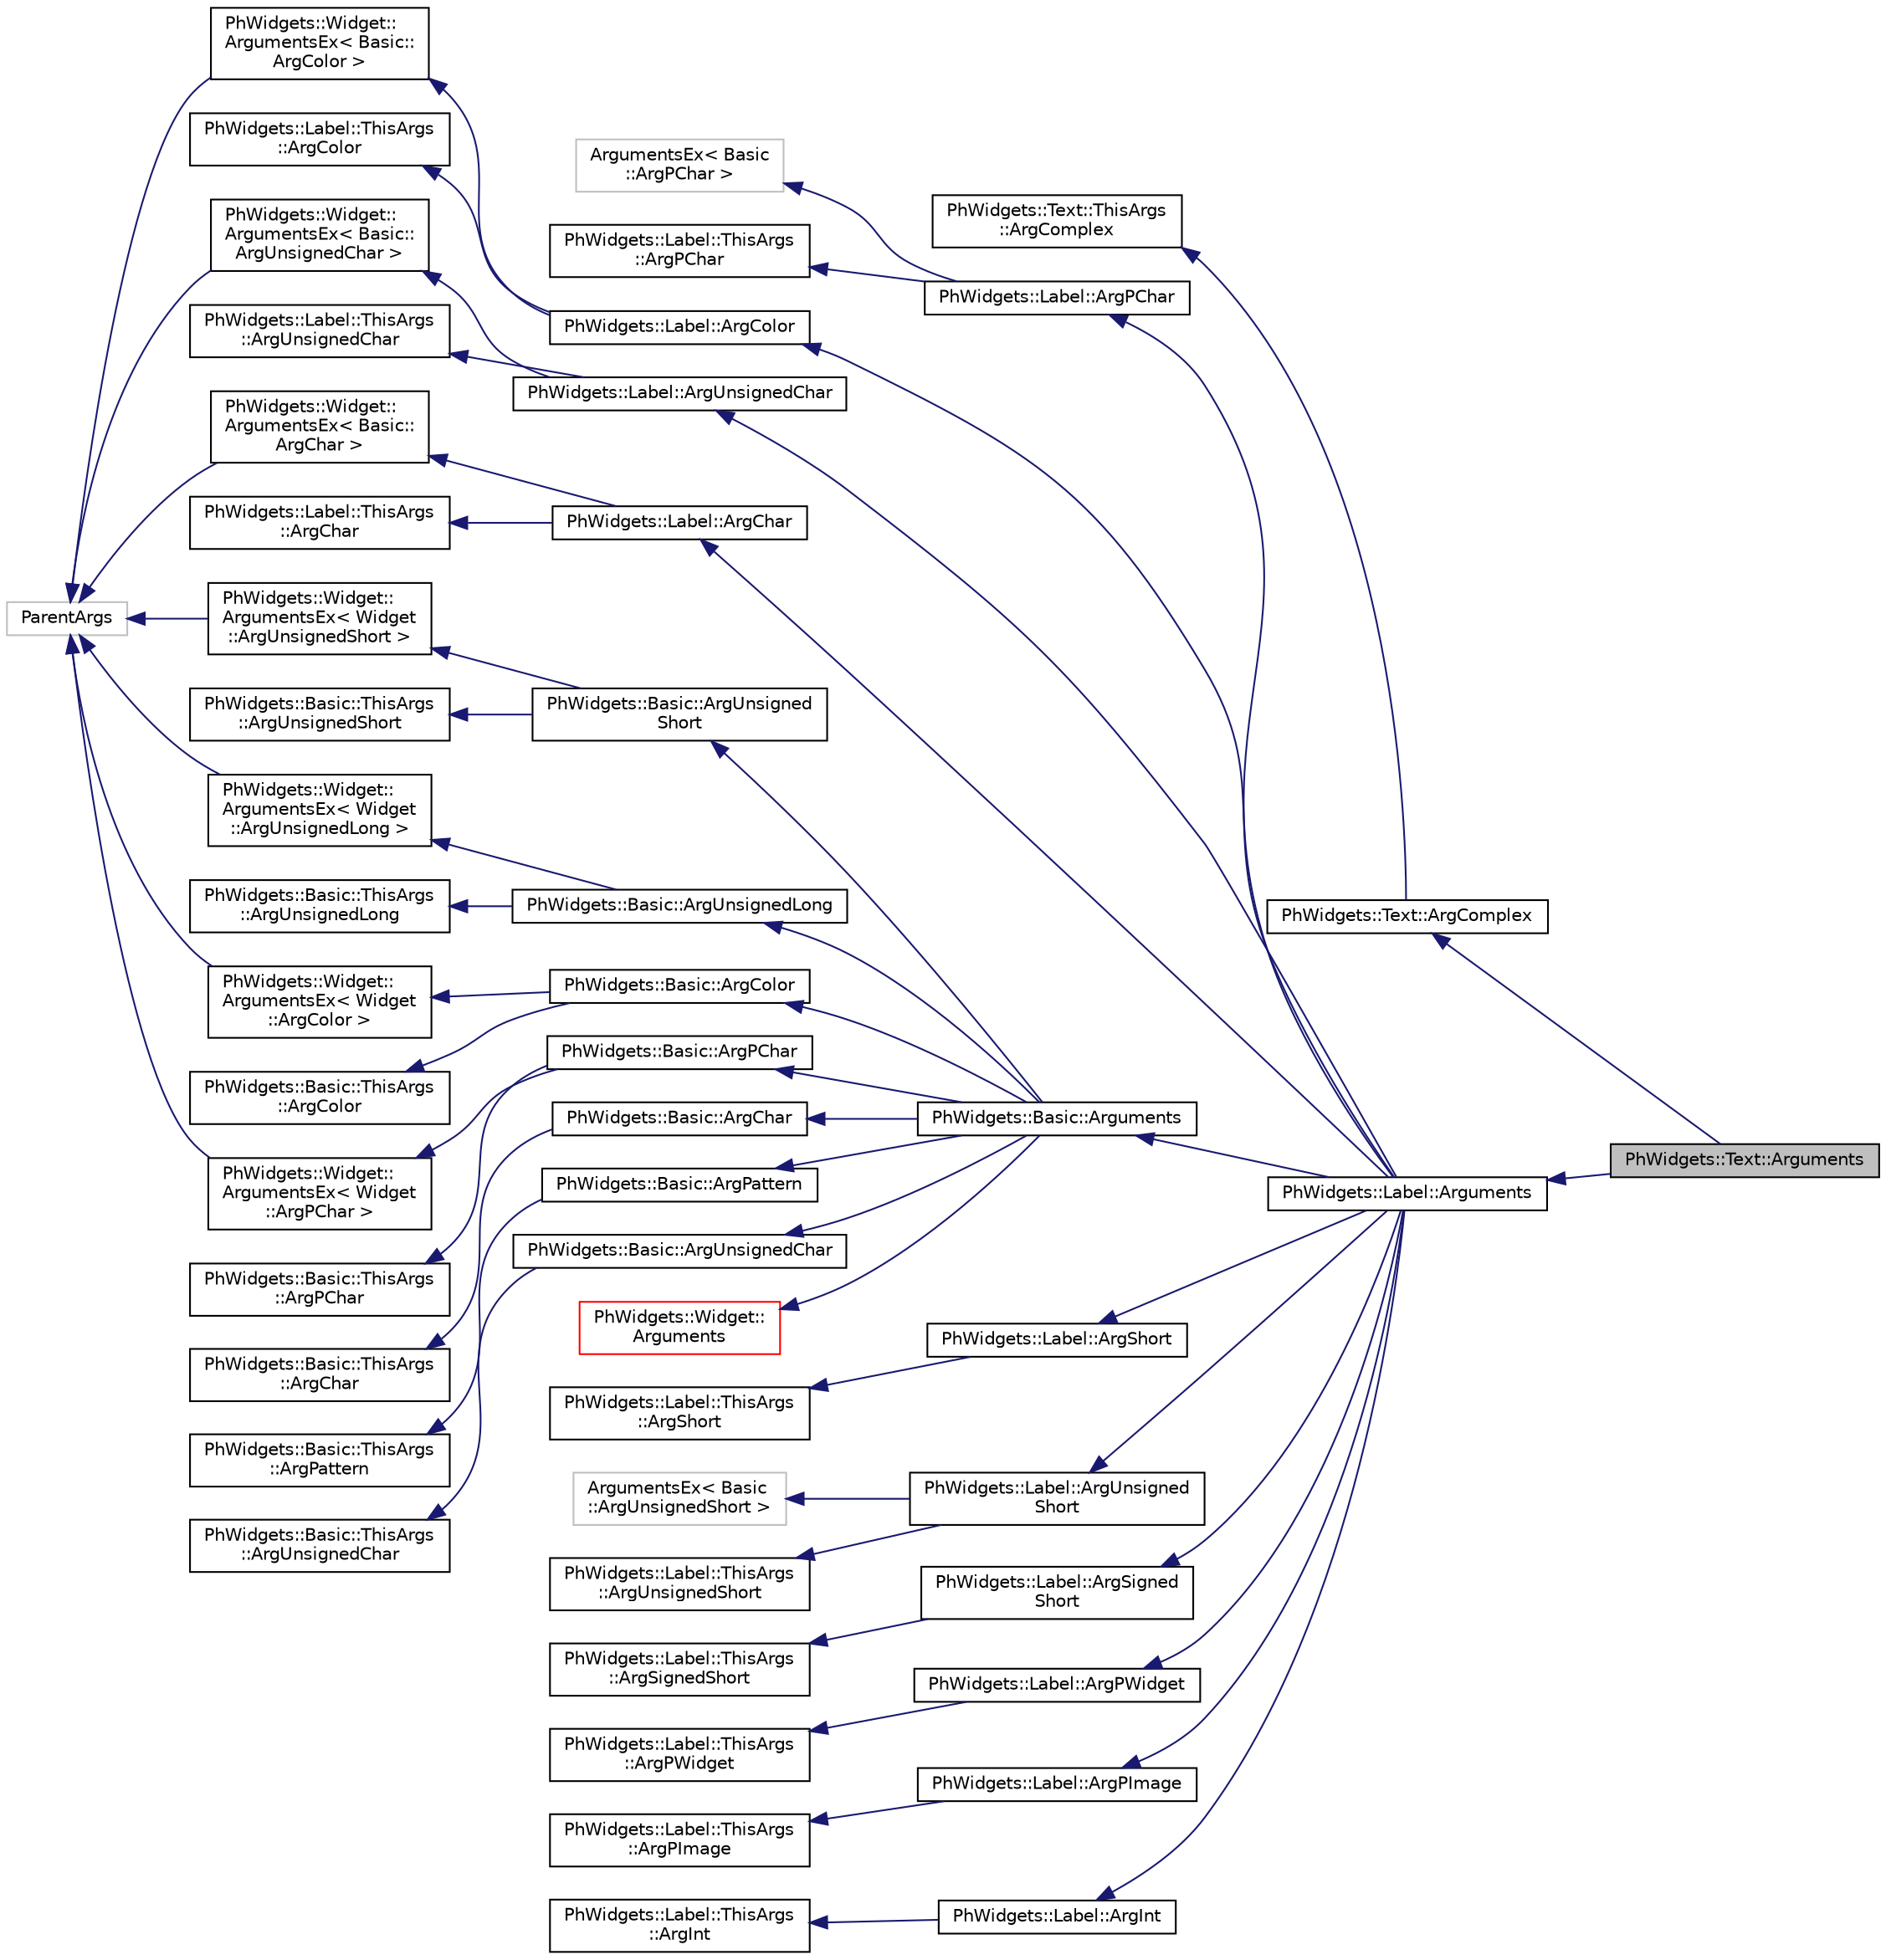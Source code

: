 digraph "PhWidgets::Text::Arguments"
{
  edge [fontname="Helvetica",fontsize="10",labelfontname="Helvetica",labelfontsize="10"];
  node [fontname="Helvetica",fontsize="10",shape=record];
  rankdir="LR";
  Node78 [label="PhWidgets::Text::Arguments",height=0.2,width=0.4,color="black", fillcolor="grey75", style="filled", fontcolor="black"];
  Node79 -> Node78 [dir="back",color="midnightblue",fontsize="10",style="solid",fontname="Helvetica"];
  Node79 [label="PhWidgets::Text::ArgComplex",height=0.2,width=0.4,color="black", fillcolor="white", style="filled",URL="$struct_ph_widgets_1_1_text_1_1_arg_complex.html"];
  Node80 -> Node79 [dir="back",color="midnightblue",fontsize="10",style="solid",fontname="Helvetica"];
  Node80 [label="PhWidgets::Text::ThisArgs\l::ArgComplex",height=0.2,width=0.4,color="black", fillcolor="white", style="filled",URL="$struct_ph_widgets_1_1_text_1_1_this_args_1_1_arg_complex.html"];
  Node81 -> Node78 [dir="back",color="midnightblue",fontsize="10",style="solid",fontname="Helvetica"];
  Node81 [label="PhWidgets::Label::Arguments",height=0.2,width=0.4,color="black", fillcolor="white", style="filled",URL="$struct_ph_widgets_1_1_label_1_1_arguments.html"];
  Node82 -> Node81 [dir="back",color="midnightblue",fontsize="10",style="solid",fontname="Helvetica"];
  Node82 [label="PhWidgets::Label::ArgPChar",height=0.2,width=0.4,color="black", fillcolor="white", style="filled",URL="$struct_ph_widgets_1_1_label_1_1_arg_p_char.html"];
  Node83 -> Node82 [dir="back",color="midnightblue",fontsize="10",style="solid",fontname="Helvetica"];
  Node83 [label="ArgumentsEx\< Basic\l::ArgPChar \>",height=0.2,width=0.4,color="grey75", fillcolor="white", style="filled"];
  Node84 -> Node82 [dir="back",color="midnightblue",fontsize="10",style="solid",fontname="Helvetica"];
  Node84 [label="PhWidgets::Label::ThisArgs\l::ArgPChar",height=0.2,width=0.4,color="black", fillcolor="white", style="filled",URL="$struct_ph_widgets_1_1_label_1_1_this_args_1_1_arg_p_char.html"];
  Node85 -> Node81 [dir="back",color="midnightblue",fontsize="10",style="solid",fontname="Helvetica"];
  Node85 [label="PhWidgets::Label::ArgColor",height=0.2,width=0.4,color="black", fillcolor="white", style="filled",URL="$struct_ph_widgets_1_1_label_1_1_arg_color.html"];
  Node86 -> Node85 [dir="back",color="midnightblue",fontsize="10",style="solid",fontname="Helvetica"];
  Node86 [label="PhWidgets::Widget::\lArgumentsEx\< Basic::\lArgColor \>",height=0.2,width=0.4,color="black", fillcolor="white", style="filled",URL="$struct_ph_widgets_1_1_widget_1_1_arguments_ex.html"];
  Node87 -> Node86 [dir="back",color="midnightblue",fontsize="10",style="solid",fontname="Helvetica"];
  Node87 [label="ParentArgs",height=0.2,width=0.4,color="grey75", fillcolor="white", style="filled"];
  Node88 -> Node85 [dir="back",color="midnightblue",fontsize="10",style="solid",fontname="Helvetica"];
  Node88 [label="PhWidgets::Label::ThisArgs\l::ArgColor",height=0.2,width=0.4,color="black", fillcolor="white", style="filled",URL="$struct_ph_widgets_1_1_label_1_1_this_args_1_1_arg_color.html"];
  Node89 -> Node81 [dir="back",color="midnightblue",fontsize="10",style="solid",fontname="Helvetica"];
  Node89 [label="PhWidgets::Label::ArgShort",height=0.2,width=0.4,color="black", fillcolor="white", style="filled",URL="$struct_ph_widgets_1_1_label_1_1_arg_short.html"];
  Node90 -> Node89 [dir="back",color="midnightblue",fontsize="10",style="solid",fontname="Helvetica"];
  Node90 [label="PhWidgets::Label::ThisArgs\l::ArgShort",height=0.2,width=0.4,color="black", fillcolor="white", style="filled",URL="$struct_ph_widgets_1_1_label_1_1_this_args_1_1_arg_short.html"];
  Node91 -> Node81 [dir="back",color="midnightblue",fontsize="10",style="solid",fontname="Helvetica"];
  Node91 [label="PhWidgets::Label::ArgUnsigned\lShort",height=0.2,width=0.4,color="black", fillcolor="white", style="filled",URL="$struct_ph_widgets_1_1_label_1_1_arg_unsigned_short.html"];
  Node92 -> Node91 [dir="back",color="midnightblue",fontsize="10",style="solid",fontname="Helvetica"];
  Node92 [label="ArgumentsEx\< Basic\l::ArgUnsignedShort \>",height=0.2,width=0.4,color="grey75", fillcolor="white", style="filled"];
  Node93 -> Node91 [dir="back",color="midnightblue",fontsize="10",style="solid",fontname="Helvetica"];
  Node93 [label="PhWidgets::Label::ThisArgs\l::ArgUnsignedShort",height=0.2,width=0.4,color="black", fillcolor="white", style="filled",URL="$struct_ph_widgets_1_1_label_1_1_this_args_1_1_arg_unsigned_short.html"];
  Node94 -> Node81 [dir="back",color="midnightblue",fontsize="10",style="solid",fontname="Helvetica"];
  Node94 [label="PhWidgets::Label::ArgSigned\lShort",height=0.2,width=0.4,color="black", fillcolor="white", style="filled",URL="$struct_ph_widgets_1_1_label_1_1_arg_signed_short.html"];
  Node95 -> Node94 [dir="back",color="midnightblue",fontsize="10",style="solid",fontname="Helvetica"];
  Node95 [label="PhWidgets::Label::ThisArgs\l::ArgSignedShort",height=0.2,width=0.4,color="black", fillcolor="white", style="filled",URL="$struct_ph_widgets_1_1_label_1_1_this_args_1_1_arg_signed_short.html"];
  Node96 -> Node81 [dir="back",color="midnightblue",fontsize="10",style="solid",fontname="Helvetica"];
  Node96 [label="PhWidgets::Label::ArgUnsignedChar",height=0.2,width=0.4,color="black", fillcolor="white", style="filled",URL="$struct_ph_widgets_1_1_label_1_1_arg_unsigned_char.html"];
  Node97 -> Node96 [dir="back",color="midnightblue",fontsize="10",style="solid",fontname="Helvetica"];
  Node97 [label="PhWidgets::Widget::\lArgumentsEx\< Basic::\lArgUnsignedChar \>",height=0.2,width=0.4,color="black", fillcolor="white", style="filled",URL="$struct_ph_widgets_1_1_widget_1_1_arguments_ex.html"];
  Node87 -> Node97 [dir="back",color="midnightblue",fontsize="10",style="solid",fontname="Helvetica"];
  Node98 -> Node96 [dir="back",color="midnightblue",fontsize="10",style="solid",fontname="Helvetica"];
  Node98 [label="PhWidgets::Label::ThisArgs\l::ArgUnsignedChar",height=0.2,width=0.4,color="black", fillcolor="white", style="filled",URL="$struct_ph_widgets_1_1_label_1_1_this_args_1_1_arg_unsigned_char.html"];
  Node99 -> Node81 [dir="back",color="midnightblue",fontsize="10",style="solid",fontname="Helvetica"];
  Node99 [label="PhWidgets::Label::ArgPWidget",height=0.2,width=0.4,color="black", fillcolor="white", style="filled",URL="$struct_ph_widgets_1_1_label_1_1_arg_p_widget.html"];
  Node100 -> Node99 [dir="back",color="midnightblue",fontsize="10",style="solid",fontname="Helvetica"];
  Node100 [label="PhWidgets::Label::ThisArgs\l::ArgPWidget",height=0.2,width=0.4,color="black", fillcolor="white", style="filled",URL="$struct_ph_widgets_1_1_label_1_1_this_args_1_1_arg_p_widget.html"];
  Node101 -> Node81 [dir="back",color="midnightblue",fontsize="10",style="solid",fontname="Helvetica"];
  Node101 [label="PhWidgets::Label::ArgChar",height=0.2,width=0.4,color="black", fillcolor="white", style="filled",URL="$struct_ph_widgets_1_1_label_1_1_arg_char.html"];
  Node102 -> Node101 [dir="back",color="midnightblue",fontsize="10",style="solid",fontname="Helvetica"];
  Node102 [label="PhWidgets::Widget::\lArgumentsEx\< Basic::\lArgChar \>",height=0.2,width=0.4,color="black", fillcolor="white", style="filled",URL="$struct_ph_widgets_1_1_widget_1_1_arguments_ex.html"];
  Node87 -> Node102 [dir="back",color="midnightblue",fontsize="10",style="solid",fontname="Helvetica"];
  Node103 -> Node101 [dir="back",color="midnightblue",fontsize="10",style="solid",fontname="Helvetica"];
  Node103 [label="PhWidgets::Label::ThisArgs\l::ArgChar",height=0.2,width=0.4,color="black", fillcolor="white", style="filled",URL="$struct_ph_widgets_1_1_label_1_1_this_args_1_1_arg_char.html"];
  Node104 -> Node81 [dir="back",color="midnightblue",fontsize="10",style="solid",fontname="Helvetica"];
  Node104 [label="PhWidgets::Label::ArgPImage",height=0.2,width=0.4,color="black", fillcolor="white", style="filled",URL="$struct_ph_widgets_1_1_label_1_1_arg_p_image.html"];
  Node105 -> Node104 [dir="back",color="midnightblue",fontsize="10",style="solid",fontname="Helvetica"];
  Node105 [label="PhWidgets::Label::ThisArgs\l::ArgPImage",height=0.2,width=0.4,color="black", fillcolor="white", style="filled",URL="$struct_ph_widgets_1_1_label_1_1_this_args_1_1_arg_p_image.html"];
  Node106 -> Node81 [dir="back",color="midnightblue",fontsize="10",style="solid",fontname="Helvetica"];
  Node106 [label="PhWidgets::Label::ArgInt",height=0.2,width=0.4,color="black", fillcolor="white", style="filled",URL="$struct_ph_widgets_1_1_label_1_1_arg_int.html"];
  Node107 -> Node106 [dir="back",color="midnightblue",fontsize="10",style="solid",fontname="Helvetica"];
  Node107 [label="PhWidgets::Label::ThisArgs\l::ArgInt",height=0.2,width=0.4,color="black", fillcolor="white", style="filled",URL="$struct_ph_widgets_1_1_label_1_1_this_args_1_1_arg_int.html"];
  Node108 -> Node81 [dir="back",color="midnightblue",fontsize="10",style="solid",fontname="Helvetica"];
  Node108 [label="PhWidgets::Basic::Arguments",height=0.2,width=0.4,color="black", fillcolor="white", style="filled",URL="$struct_ph_widgets_1_1_basic_1_1_arguments.html"];
  Node109 -> Node108 [dir="back",color="midnightblue",fontsize="10",style="solid",fontname="Helvetica"];
  Node109 [label="PhWidgets::Basic::ArgUnsigned\lShort",height=0.2,width=0.4,color="black", fillcolor="white", style="filled",URL="$struct_ph_widgets_1_1_basic_1_1_arg_unsigned_short.html"];
  Node110 -> Node109 [dir="back",color="midnightblue",fontsize="10",style="solid",fontname="Helvetica"];
  Node110 [label="PhWidgets::Widget::\lArgumentsEx\< Widget\l::ArgUnsignedShort \>",height=0.2,width=0.4,color="black", fillcolor="white", style="filled",URL="$struct_ph_widgets_1_1_widget_1_1_arguments_ex.html"];
  Node87 -> Node110 [dir="back",color="midnightblue",fontsize="10",style="solid",fontname="Helvetica"];
  Node111 -> Node109 [dir="back",color="midnightblue",fontsize="10",style="solid",fontname="Helvetica"];
  Node111 [label="PhWidgets::Basic::ThisArgs\l::ArgUnsignedShort",height=0.2,width=0.4,color="black", fillcolor="white", style="filled",URL="$struct_ph_widgets_1_1_basic_1_1_this_args_1_1_arg_unsigned_short.html"];
  Node112 -> Node108 [dir="back",color="midnightblue",fontsize="10",style="solid",fontname="Helvetica"];
  Node112 [label="PhWidgets::Basic::ArgUnsignedLong",height=0.2,width=0.4,color="black", fillcolor="white", style="filled",URL="$struct_ph_widgets_1_1_basic_1_1_arg_unsigned_long.html"];
  Node113 -> Node112 [dir="back",color="midnightblue",fontsize="10",style="solid",fontname="Helvetica"];
  Node113 [label="PhWidgets::Widget::\lArgumentsEx\< Widget\l::ArgUnsignedLong \>",height=0.2,width=0.4,color="black", fillcolor="white", style="filled",URL="$struct_ph_widgets_1_1_widget_1_1_arguments_ex.html"];
  Node87 -> Node113 [dir="back",color="midnightblue",fontsize="10",style="solid",fontname="Helvetica"];
  Node114 -> Node112 [dir="back",color="midnightblue",fontsize="10",style="solid",fontname="Helvetica"];
  Node114 [label="PhWidgets::Basic::ThisArgs\l::ArgUnsignedLong",height=0.2,width=0.4,color="black", fillcolor="white", style="filled",URL="$struct_ph_widgets_1_1_basic_1_1_this_args_1_1_arg_unsigned_long.html"];
  Node115 -> Node108 [dir="back",color="midnightblue",fontsize="10",style="solid",fontname="Helvetica"];
  Node115 [label="PhWidgets::Basic::ArgColor",height=0.2,width=0.4,color="black", fillcolor="white", style="filled",URL="$struct_ph_widgets_1_1_basic_1_1_arg_color.html"];
  Node116 -> Node115 [dir="back",color="midnightblue",fontsize="10",style="solid",fontname="Helvetica"];
  Node116 [label="PhWidgets::Widget::\lArgumentsEx\< Widget\l::ArgColor \>",height=0.2,width=0.4,color="black", fillcolor="white", style="filled",URL="$struct_ph_widgets_1_1_widget_1_1_arguments_ex.html"];
  Node87 -> Node116 [dir="back",color="midnightblue",fontsize="10",style="solid",fontname="Helvetica"];
  Node117 -> Node115 [dir="back",color="midnightblue",fontsize="10",style="solid",fontname="Helvetica"];
  Node117 [label="PhWidgets::Basic::ThisArgs\l::ArgColor",height=0.2,width=0.4,color="black", fillcolor="white", style="filled",URL="$struct_ph_widgets_1_1_basic_1_1_this_args_1_1_arg_color.html"];
  Node118 -> Node108 [dir="back",color="midnightblue",fontsize="10",style="solid",fontname="Helvetica"];
  Node118 [label="PhWidgets::Basic::ArgChar",height=0.2,width=0.4,color="black", fillcolor="white", style="filled",URL="$struct_ph_widgets_1_1_basic_1_1_arg_char.html"];
  Node119 -> Node118 [dir="back",color="midnightblue",fontsize="10",style="solid",fontname="Helvetica"];
  Node119 [label="PhWidgets::Basic::ThisArgs\l::ArgChar",height=0.2,width=0.4,color="black", fillcolor="white", style="filled",URL="$struct_ph_widgets_1_1_basic_1_1_this_args_1_1_arg_char.html"];
  Node120 -> Node108 [dir="back",color="midnightblue",fontsize="10",style="solid",fontname="Helvetica"];
  Node120 [label="PhWidgets::Basic::ArgPattern",height=0.2,width=0.4,color="black", fillcolor="white", style="filled",URL="$struct_ph_widgets_1_1_basic_1_1_arg_pattern.html"];
  Node121 -> Node120 [dir="back",color="midnightblue",fontsize="10",style="solid",fontname="Helvetica"];
  Node121 [label="PhWidgets::Basic::ThisArgs\l::ArgPattern",height=0.2,width=0.4,color="black", fillcolor="white", style="filled",URL="$struct_ph_widgets_1_1_basic_1_1_this_args_1_1_arg_pattern.html"];
  Node122 -> Node108 [dir="back",color="midnightblue",fontsize="10",style="solid",fontname="Helvetica"];
  Node122 [label="PhWidgets::Basic::ArgUnsignedChar",height=0.2,width=0.4,color="black", fillcolor="white", style="filled",URL="$struct_ph_widgets_1_1_basic_1_1_arg_unsigned_char.html"];
  Node123 -> Node122 [dir="back",color="midnightblue",fontsize="10",style="solid",fontname="Helvetica"];
  Node123 [label="PhWidgets::Basic::ThisArgs\l::ArgUnsignedChar",height=0.2,width=0.4,color="black", fillcolor="white", style="filled",URL="$struct_ph_widgets_1_1_basic_1_1_this_args_1_1_arg_unsigned_char.html"];
  Node124 -> Node108 [dir="back",color="midnightblue",fontsize="10",style="solid",fontname="Helvetica"];
  Node124 [label="PhWidgets::Basic::ArgPChar",height=0.2,width=0.4,color="black", fillcolor="white", style="filled",URL="$struct_ph_widgets_1_1_basic_1_1_arg_p_char.html"];
  Node125 -> Node124 [dir="back",color="midnightblue",fontsize="10",style="solid",fontname="Helvetica"];
  Node125 [label="PhWidgets::Widget::\lArgumentsEx\< Widget\l::ArgPChar \>",height=0.2,width=0.4,color="black", fillcolor="white", style="filled",URL="$struct_ph_widgets_1_1_widget_1_1_arguments_ex.html"];
  Node87 -> Node125 [dir="back",color="midnightblue",fontsize="10",style="solid",fontname="Helvetica"];
  Node126 -> Node124 [dir="back",color="midnightblue",fontsize="10",style="solid",fontname="Helvetica"];
  Node126 [label="PhWidgets::Basic::ThisArgs\l::ArgPChar",height=0.2,width=0.4,color="black", fillcolor="white", style="filled",URL="$struct_ph_widgets_1_1_basic_1_1_this_args_1_1_arg_p_char.html"];
  Node127 -> Node108 [dir="back",color="midnightblue",fontsize="10",style="solid",fontname="Helvetica"];
  Node127 [label="PhWidgets::Widget::\lArguments",height=0.2,width=0.4,color="red", fillcolor="white", style="filled",URL="$struct_ph_widgets_1_1_widget_1_1_arguments.html"];
}
